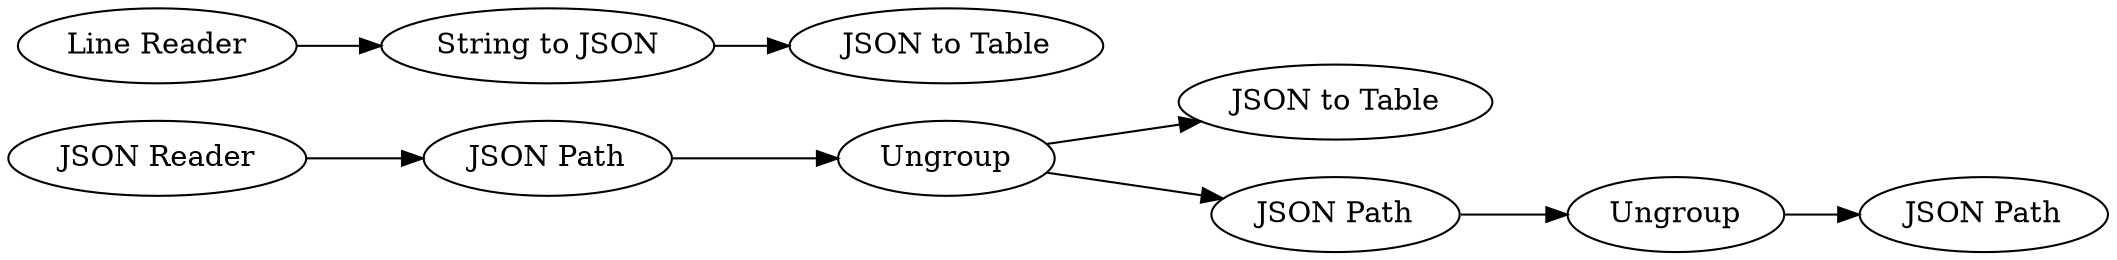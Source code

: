 digraph {
	"3321630646459658322_4" [label="JSON to Table"]
	"3321630646459658322_8" [label="JSON to Table"]
	"3321630646459658322_7" [label="String to JSON"]
	"3321630646459658322_2" [label="JSON Path"]
	"3321630646459658322_10" [label="JSON Path"]
	"3321630646459658322_3" [label=Ungroup]
	"3321630646459658322_1" [label="JSON Reader"]
	"3321630646459658322_11" [label=Ungroup]
	"3321630646459658322_9" [label="JSON Path"]
	"3321630646459658322_6" [label="Line Reader"]
	"3321630646459658322_9" -> "3321630646459658322_11"
	"3321630646459658322_3" -> "3321630646459658322_9"
	"3321630646459658322_7" -> "3321630646459658322_8"
	"3321630646459658322_3" -> "3321630646459658322_4"
	"3321630646459658322_1" -> "3321630646459658322_2"
	"3321630646459658322_6" -> "3321630646459658322_7"
	"3321630646459658322_2" -> "3321630646459658322_3"
	"3321630646459658322_11" -> "3321630646459658322_10"
	rankdir=LR
}
